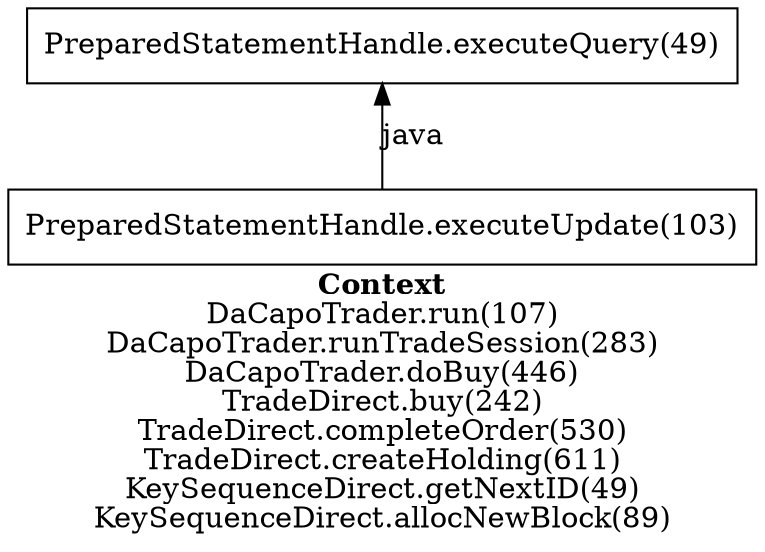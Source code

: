 digraph 184766585 { 
label=<<font face="Times-Bold">Context</font><br/>DaCapoTrader.run(107)<br/>DaCapoTrader.runTradeSession(283)<br/>DaCapoTrader.doBuy(446)<br/>TradeDirect.buy(242)<br/>TradeDirect.completeOrder(530)<br/>TradeDirect.createHolding(611)<br/>KeySequenceDirect.getNextID(49)<br/>KeySequenceDirect.allocNewBlock(89)>;rankdir=BT;
1 [label="PreparedStatementHandle.executeUpdate(103)\n", shape=box];
2 [label="PreparedStatementHandle.executeQuery(49)\n", shape=box];
1 -> 2 [label="java" color=black];
}

